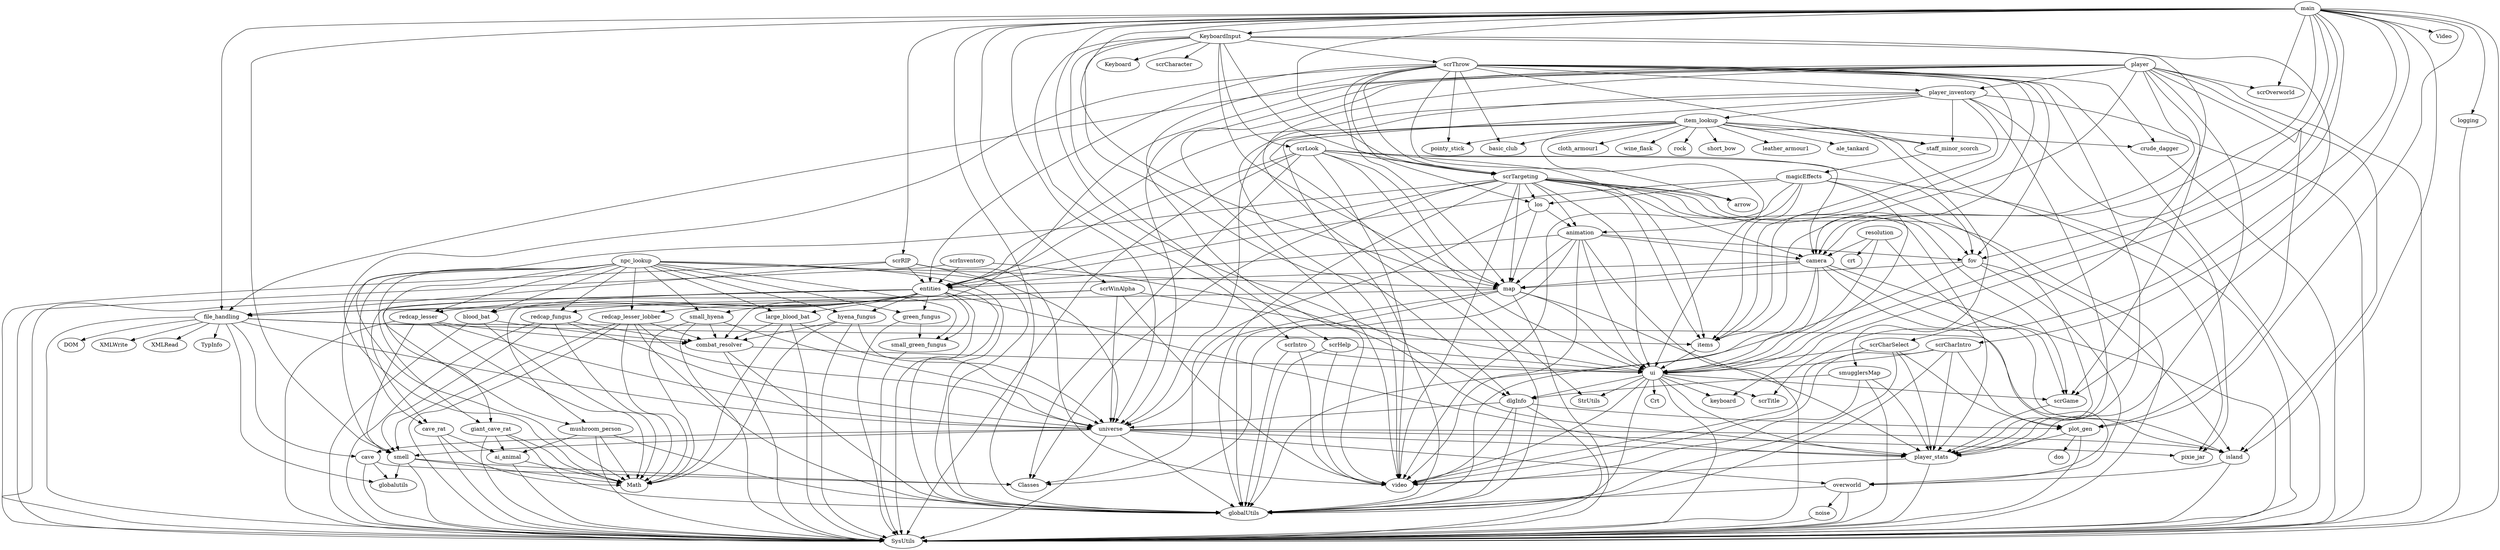DiGraph Uses {
  "ai_animal" -> "SysUtils"
  "ai_animal" -> "Math"
  "ai_animal" [href="ai_animal.html"]
  "ale_tankard" [href="ale_tankard.html"]
  "animation" -> "SysUtils"
  "animation" -> "Classes"
  "animation" -> "video"
  "animation" -> "ui"
  "animation" -> "entities"
  "animation" -> "fov"
  "animation" -> "map"
  "animation" -> "camera"
  "animation" [href="animation.html"]
  "basic_club" [href="basic_club.html"]
  "blood_bat" -> "SysUtils"
  "blood_bat" -> "Math"
  "blood_bat" -> "combat_resolver"
  "blood_bat" [href="blood_bat.html"]
  "camera" -> "SysUtils"
  "camera" -> "globalUtils"
  "camera" -> "ui"
  "camera" -> "map"
  "camera" -> "entities"
  "camera" -> "island"
  "camera" -> "overworld"
  "camera" [href="camera.html"]
  "cave" -> "SysUtils"
  "cave" -> "globalutils"
  "cave" -> "Classes"
  "cave" [href="cave.html"]
  "cave_rat" -> "SysUtils"
  "cave_rat" -> "Math"
  "cave_rat" -> "ai_animal"
  "cave_rat" [href="cave_rat.html"]
  "cloth_armour1" [href="cloth_armour1.html"]
  "combat_resolver" -> "SysUtils"
  "combat_resolver" -> "globalUtils"
  "combat_resolver" -> "ui"
  "combat_resolver" [href="combat_resolver.html"]
  "crude_dagger" -> "SysUtils"
  "crude_dagger" [href="crude_dagger.html"]
  "dlgInfo" -> "SysUtils"
  "dlgInfo" -> "video"
  "dlgInfo" -> "plot_gen"
  "dlgInfo" -> "universe"
  "dlgInfo" -> "globalUtils"
  "dlgInfo" [href="dlgInfo.html"]
  "entities" -> "SysUtils"
  "entities" -> "globalUtils"
  "entities" -> "player_stats"
  "entities" -> "cave_rat"
  "entities" -> "giant_cave_rat"
  "entities" -> "blood_bat"
  "entities" -> "green_fungus"
  "entities" -> "redcap_lesser"
  "entities" -> "redcap_lesser_lobber"
  "entities" -> "small_green_fungus"
  "entities" -> "large_blood_bat"
  "entities" -> "small_hyena"
  "entities" -> "redcap_fungus"
  "entities" -> "mushroom_person"
  "entities" -> "hyena_fungus"
  "entities" [href="entities.html"]
  "file_handling" -> "SysUtils"
  "file_handling" -> "DOM"
  "file_handling" -> "XMLWrite"
  "file_handling" -> "XMLRead"
  "file_handling" -> "TypInfo"
  "file_handling" -> "globalutils"
  "file_handling" -> "universe"
  "file_handling" -> "island"
  "file_handling" -> "cave"
  "file_handling" -> "items"
  "file_handling" [href="file_handling.html"]
  "fov" -> "map"
  "fov" -> "globalUtils"
  "fov" -> "overworld"
  "fov" -> "island"
  "fov" [href="fov.html"]
  "giant_cave_rat" -> "SysUtils"
  "giant_cave_rat" -> "Math"
  "giant_cave_rat" -> "ai_animal"
  "giant_cave_rat" -> "globalUtils"
  "giant_cave_rat" [href="giant_cave_rat.html"]
  "globalUtils" [href="globalUtils.html"]
  "green_fungus" -> "SysUtils"
  "green_fungus" -> "small_green_fungus"
  "green_fungus" [href="green_fungus.html"]
  "hyena_fungus" -> "SysUtils"
  "hyena_fungus" -> "Math"
  "hyena_fungus" -> "universe"
  "hyena_fungus" -> "combat_resolver"
  "hyena_fungus" [href="hyena_fungus.html"]
  "island" -> "SysUtils"
  "island" -> "overworld"
  "island" [href="island.html"]
  "items" -> "ui"
  "items" [href="items.html"]
  "item_lookup" -> "universe"
  "item_lookup" -> "globalUtils"
  "item_lookup" -> "ale_tankard"
  "item_lookup" -> "wine_flask"
  "item_lookup" -> "crude_dagger"
  "item_lookup" -> "basic_club"
  "item_lookup" -> "rock"
  "item_lookup" -> "short_bow"
  "item_lookup" -> "pointy_stick"
  "item_lookup" -> "leather_armour1"
  "item_lookup" -> "cloth_armour1"
  "item_lookup" -> "smugglersMap"
  "item_lookup" -> "pixie_jar"
  "item_lookup" -> "staff_minor_scorch"
  "item_lookup" -> "arrow"
  "item_lookup" [href="item_lookup.html"]
  "KeyboardInput" -> "Keyboard"
  "KeyboardInput" -> "map"
  "KeyboardInput" -> "dlgInfo"
  "KeyboardInput" -> "scrIntro"
  "KeyboardInput" -> "scrCharSelect"
  "KeyboardInput" -> "scrCharIntro"
  "KeyboardInput" -> "scrHelp"
  "KeyboardInput" -> "scrTargeting"
  "KeyboardInput" -> "scrLook"
  "KeyboardInput" -> "scrThrow"
  "KeyboardInput" -> "scrCharacter"
  "KeyboardInput" [href="KeyboardInput.html"]
  "large_blood_bat" -> "SysUtils"
  "large_blood_bat" -> "Math"
  "large_blood_bat" -> "combat_resolver"
  "large_blood_bat" -> "universe"
  "large_blood_bat" [href="large_blood_bat.html"]
  "leather_armour1" [href="leather_armour1.html"]
  "logging" -> "SysUtils"
  "logging" [href="logging.html"]
  "los" -> "Classes"
  "los" -> "map"
  "los" -> "animation"
  "los" [href="los.html"]
  "magicEffects" -> "SysUtils"
  "magicEffects" -> "video"
  "magicEffects" -> "los"
  "magicEffects" -> "entities"
  "magicEffects" -> "items"
  "magicEffects" -> "ui"
  "magicEffects" -> "player_stats"
  "magicEffects" -> "animation"
  "magicEffects" [href="magicEffects.html"]
  "main" -> "SysUtils"
  "main" -> "Video"
  "main" -> "keyboard"
  "main" -> "KeyboardInput"
  "main" -> "ui"
  "main" -> "camera"
  "main" -> "map"
  "main" -> "scrGame"
  "main" -> "globalUtils"
  "main" -> "universe"
  "main" -> "fov"
  "main" -> "scrRIP"
  "main" -> "plot_gen"
  "main" -> "file_handling"
  "main" -> "smell"
  "main" -> "scrTitle"
  "main" -> "scrTargeting"
  "main" -> "scrWinAlpha"
  "main" -> "dlgInfo"
  "main" -> "scrOverworld"
  "main" -> "island"
  "main" -> "logging"
  "main" [href="main.html"]
  "map" -> "SysUtils"
  "map" -> "globalUtils"
  "map" -> "universe"
  "map" -> "ui"
  "map" -> "file_handling"
  "map" -> "player_stats"
  "map" [href="map.html"]
  "mushroom_person" -> "SysUtils"
  "mushroom_person" -> "Math"
  "mushroom_person" -> "ai_animal"
  "mushroom_person" -> "globalUtils"
  "mushroom_person" [href="mushroom_person.html"]
  "noise" -> "SysUtils"
  "noise" [href="noise.html"]
  "npc_lookup" -> "globalUtils"
  "npc_lookup" -> "universe"
  "npc_lookup" -> "map"
  "npc_lookup" -> "smell"
  "npc_lookup" -> "cave_rat"
  "npc_lookup" -> "giant_cave_rat"
  "npc_lookup" -> "blood_bat"
  "npc_lookup" -> "large_blood_bat"
  "npc_lookup" -> "green_fungus"
  "npc_lookup" -> "mushroom_person"
  "npc_lookup" -> "redcap_lesser"
  "npc_lookup" -> "redcap_lesser_lobber"
  "npc_lookup" -> "small_green_fungus"
  "npc_lookup" -> "small_hyena"
  "npc_lookup" -> "redcap_fungus"
  "npc_lookup" -> "hyena_fungus"
  "npc_lookup" [href="npc_lookup.html"]
  "overworld" -> "SysUtils"
  "overworld" -> "noise"
  "overworld" -> "globalUtils"
  "overworld" [href="overworld.html"]
  "pixie_jar" [href="pixie_jar.html"]
  "player" -> "SysUtils"
  "player" -> "player_inventory"
  "player" -> "player_stats"
  "player" -> "plot_gen"
  "player" -> "combat_resolver"
  "player" -> "items"
  "player" -> "island"
  "player" -> "scrOverworld"
  "player" -> "file_handling"
  "player" -> "globalUtils"
  "player" -> "video"
  "player" -> "scrGame"
  "player" -> "camera"
  "player" -> "universe"
  "player" [href="player.html"]
  "player_inventory" -> "SysUtils"
  "player_inventory" -> "StrUtils"
  "player_inventory" -> "video"
  "player_inventory" -> "entities"
  "player_inventory" -> "items"
  "player_inventory" -> "item_lookup"
  "player_inventory" -> "player_stats"
  "player_inventory" -> "staff_minor_scorch"
  "player_inventory" -> "pixie_jar"
  "player_inventory" [href="player_inventory.html"]
  "player_stats" -> "SysUtils"
  "player_stats" -> "video"
  "player_stats" [href="player_stats.html"]
  "plot_gen" -> "SysUtils"
  "plot_gen" -> "dos"
  "plot_gen" -> "player_stats"
  "plot_gen" [href="plot_gen.html"]
  "redcap_fungus" -> "SysUtils"
  "redcap_fungus" -> "Math"
  "redcap_fungus" -> "smell"
  "redcap_fungus" -> "universe"
  "redcap_fungus" -> "combat_resolver"
  "redcap_fungus" [href="redcap_fungus.html"]
  "redcap_lesser" -> "SysUtils"
  "redcap_lesser" -> "Math"
  "redcap_lesser" -> "smell"
  "redcap_lesser" -> "universe"
  "redcap_lesser" -> "combat_resolver"
  "redcap_lesser" [href="redcap_lesser.html"]
  "redcap_lesser_lobber" -> "SysUtils"
  "redcap_lesser_lobber" -> "Math"
  "redcap_lesser_lobber" -> "smell"
  "redcap_lesser_lobber" -> "globalUtils"
  "redcap_lesser_lobber" -> "universe"
  "redcap_lesser_lobber" -> "combat_resolver"
  "redcap_lesser_lobber" [href="redcap_lesser_lobber.html"]
  "resolution" -> "crt"
  "resolution" -> "camera"
  "resolution" -> "scrGame"
  "resolution" -> "ui"
  "resolution" [href="resolution.html"]
  "scrCharIntro" -> "ui"
  "scrCharIntro" -> "video"
  "scrCharIntro" -> "globalUtils"
  "scrCharIntro" -> "plot_gen"
  "scrCharIntro" -> "player_stats"
  "scrCharIntro" [href="scrCharIntro.html"]
  "scrCharSelect" -> "ui"
  "scrCharSelect" -> "video"
  "scrCharSelect" -> "globalUtils"
  "scrCharSelect" -> "player_stats"
  "scrCharSelect" -> "plot_gen"
  "scrCharSelect" [href="scrCharSelect.html"]
  "scrGame" -> "player_stats"
  "scrGame" [href="scrGame.html"]
  "scrHelp" -> "ui"
  "scrHelp" -> "video"
  "scrHelp" -> "globalUtils"
  "scrHelp" [href="scrHelp.html"]
  "scrIntro" -> "ui"
  "scrIntro" -> "video"
  "scrIntro" -> "globalUtils"
  "scrIntro" [href="scrIntro.html"]
  "scrInventory" -> "SysUtils"
  "scrInventory" -> "entities"
  "scrInventory" -> "player_stats"
  "scrInventory" [href="scrInventory.html"]
  "scrLook" -> "SysUtils"
  "scrLook" -> "Classes"
  "scrLook" -> "video"
  "scrLook" -> "ui"
  "scrLook" -> "entities"
  "scrLook" -> "map"
  "scrLook" -> "items"
  "scrLook" -> "camera"
  "scrLook" -> "fov"
  "scrLook" -> "scrTargeting"
  "scrLook" [href="scrLook.html"]
  "scrRIP" -> "SysUtils"
  "scrRIP" -> "video"
  "scrRIP" -> "globalUtils"
  "scrRIP" -> "entities"
  "scrRIP" -> "file_handling"
  "scrRIP" [href="scrRIP.html"]
  "scrTargeting" -> "SysUtils"
  "scrTargeting" -> "Classes"
  "scrTargeting" -> "Math"
  "scrTargeting" -> "map"
  "scrTargeting" -> "entities"
  "scrTargeting" -> "video"
  "scrTargeting" -> "ui"
  "scrTargeting" -> "camera"
  "scrTargeting" -> "fov"
  "scrTargeting" -> "items"
  "scrTargeting" -> "los"
  "scrTargeting" -> "scrGame"
  "scrTargeting" -> "player_stats"
  "scrTargeting" -> "animation"
  "scrTargeting" -> "globalUtils"
  "scrTargeting" -> "arrow"
  "scrTargeting" [href="scrTargeting.html"]
  "scrThrow" -> "SysUtils"
  "scrThrow" -> "Math"
  "scrThrow" -> "video"
  "scrThrow" -> "map"
  "scrThrow" -> "camera"
  "scrThrow" -> "fov"
  "scrThrow" -> "los"
  "scrThrow" -> "ui"
  "scrThrow" -> "player_inventory"
  "scrThrow" -> "player_stats"
  "scrThrow" -> "items"
  "scrThrow" -> "entities"
  "scrThrow" -> "scrTargeting"
  "scrThrow" -> "crude_dagger"
  "scrThrow" -> "basic_club"
  "scrThrow" -> "staff_minor_scorch"
  "scrThrow" -> "pointy_stick"
  "scrThrow" [href="scrThrow.html"]
  "scrTitle" [href="scrTitle.html"]
  "scrWinAlpha" -> "SysUtils"
  "scrWinAlpha" -> "video"
  "scrWinAlpha" -> "ui"
  "scrWinAlpha" -> "universe"
  "scrWinAlpha" -> "file_handling"
  "scrWinAlpha" [href="scrWinAlpha.html"]
  "small_green_fungus" -> "SysUtils"
  "small_green_fungus" [href="small_green_fungus.html"]
  "small_hyena" -> "SysUtils"
  "small_hyena" -> "Math"
  "small_hyena" -> "universe"
  "small_hyena" -> "combat_resolver"
  "small_hyena" [href="small_hyena.html"]
  "smell" -> "SysUtils"
  "smell" -> "Classes"
  "smell" -> "Math"
  "smell" -> "globalutils"
  "smell" [href="smell.html"]
  "smugglersMap" -> "SysUtils"
  "smugglersMap" -> "player_stats"
  "smugglersMap" -> "dlgInfo"
  "smugglersMap" -> "video"
  "smugglersMap" [href="smugglersMap.html"]
  "staff_minor_scorch" -> "magicEffects"
  "staff_minor_scorch" [href="staff_minor_scorch.html"]
  "ui" -> "SysUtils"
  "ui" -> "StrUtils"
  "ui" -> "video"
  "ui" -> "keyboard"
  "ui" -> "scrTitle"
  "ui" -> "dlgInfo"
  "ui" -> "player_stats"
  "ui" -> "globalUtils"
  "ui" -> "scrGame"
  "ui" -> "Crt"
  "ui" [href="ui.html"]
  "universe" -> "SysUtils"
  "universe" -> "globalUtils"
  "universe" -> "cave"
  "universe" -> "smell"
  "universe" -> "player_stats"
  "universe" -> "pixie_jar"
  "universe" -> "overworld"
  "universe" -> "island"
  "universe" [href="universe.html"]
  "wine_flask" [href="wine_flask.html"]
}
